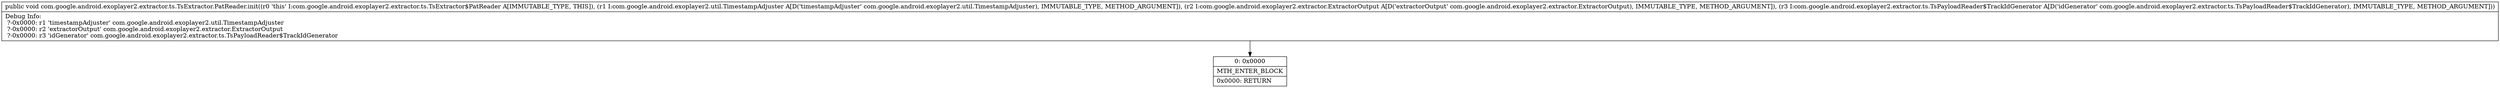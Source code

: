 digraph "CFG forcom.google.android.exoplayer2.extractor.ts.TsExtractor.PatReader.init(Lcom\/google\/android\/exoplayer2\/util\/TimestampAdjuster;Lcom\/google\/android\/exoplayer2\/extractor\/ExtractorOutput;Lcom\/google\/android\/exoplayer2\/extractor\/ts\/TsPayloadReader$TrackIdGenerator;)V" {
Node_0 [shape=record,label="{0\:\ 0x0000|MTH_ENTER_BLOCK\l|0x0000: RETURN   \l}"];
MethodNode[shape=record,label="{public void com.google.android.exoplayer2.extractor.ts.TsExtractor.PatReader.init((r0 'this' I:com.google.android.exoplayer2.extractor.ts.TsExtractor$PatReader A[IMMUTABLE_TYPE, THIS]), (r1 I:com.google.android.exoplayer2.util.TimestampAdjuster A[D('timestampAdjuster' com.google.android.exoplayer2.util.TimestampAdjuster), IMMUTABLE_TYPE, METHOD_ARGUMENT]), (r2 I:com.google.android.exoplayer2.extractor.ExtractorOutput A[D('extractorOutput' com.google.android.exoplayer2.extractor.ExtractorOutput), IMMUTABLE_TYPE, METHOD_ARGUMENT]), (r3 I:com.google.android.exoplayer2.extractor.ts.TsPayloadReader$TrackIdGenerator A[D('idGenerator' com.google.android.exoplayer2.extractor.ts.TsPayloadReader$TrackIdGenerator), IMMUTABLE_TYPE, METHOD_ARGUMENT]))  | Debug Info:\l  ?\-0x0000: r1 'timestampAdjuster' com.google.android.exoplayer2.util.TimestampAdjuster\l  ?\-0x0000: r2 'extractorOutput' com.google.android.exoplayer2.extractor.ExtractorOutput\l  ?\-0x0000: r3 'idGenerator' com.google.android.exoplayer2.extractor.ts.TsPayloadReader$TrackIdGenerator\l}"];
MethodNode -> Node_0;
}

